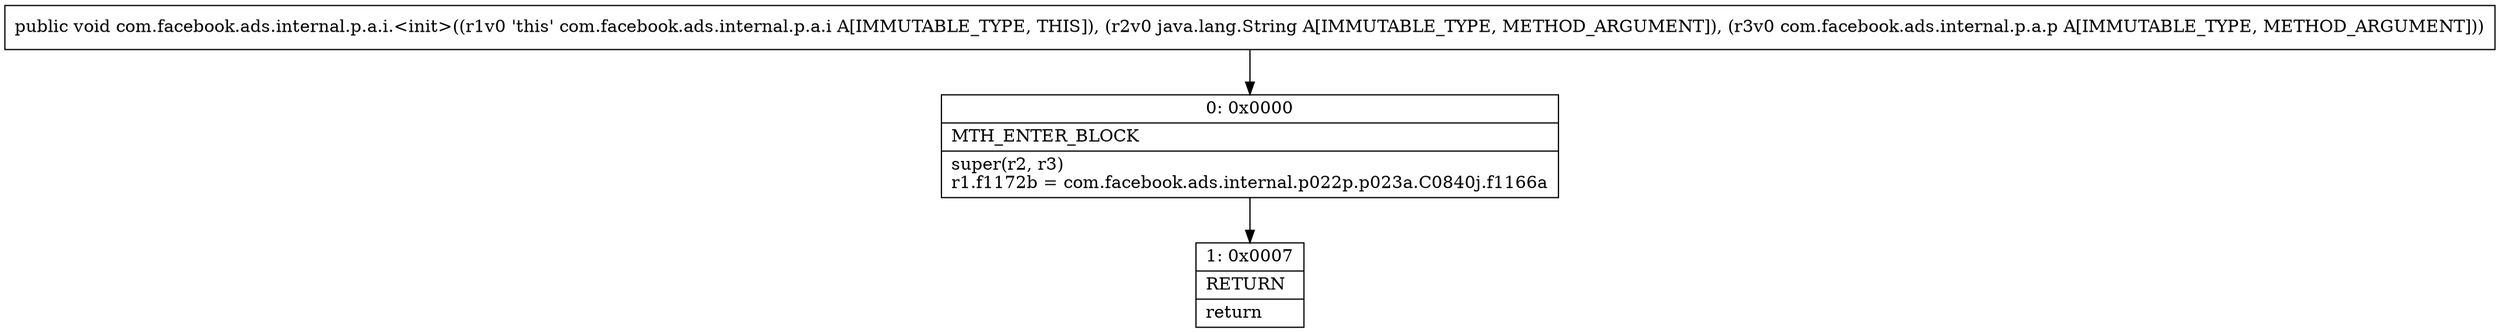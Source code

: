 digraph "CFG forcom.facebook.ads.internal.p.a.i.\<init\>(Ljava\/lang\/String;Lcom\/facebook\/ads\/internal\/p\/a\/p;)V" {
Node_0 [shape=record,label="{0\:\ 0x0000|MTH_ENTER_BLOCK\l|super(r2, r3)\lr1.f1172b = com.facebook.ads.internal.p022p.p023a.C0840j.f1166a\l}"];
Node_1 [shape=record,label="{1\:\ 0x0007|RETURN\l|return\l}"];
MethodNode[shape=record,label="{public void com.facebook.ads.internal.p.a.i.\<init\>((r1v0 'this' com.facebook.ads.internal.p.a.i A[IMMUTABLE_TYPE, THIS]), (r2v0 java.lang.String A[IMMUTABLE_TYPE, METHOD_ARGUMENT]), (r3v0 com.facebook.ads.internal.p.a.p A[IMMUTABLE_TYPE, METHOD_ARGUMENT])) }"];
MethodNode -> Node_0;
Node_0 -> Node_1;
}

